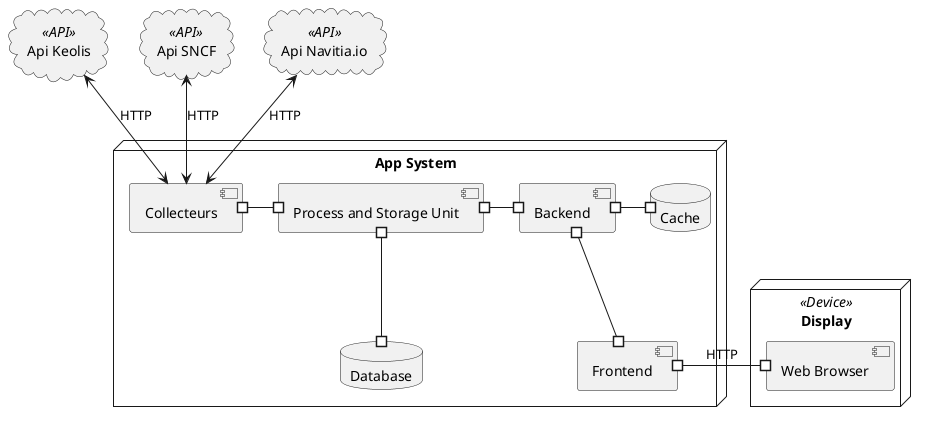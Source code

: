 @startuml
node "Display" <<Device>> as Display {
 component "Web Browser" as Browser {
 }
}

    node "App System" as Docker {
                component Backend as NestJS {
                }

                component "Process and Storage Unit" as SUpro{
                }
                database Cache{
                }

                database Database {
                }
                component Collecteurs {
                }
                component Frontend {
                }


    }

cloud "Api Keolis" <<API>> as keo{
}
cloud "Api SNCF" <<API>> as SNCF{
}
cloud "Api Navitia.io" <<API>> as Nav{
}


Frontend #-# Browser : HTTP
NestJS #-# Cache
Collecteurs #-# SUpro
SUpro #--# Database
SUpro #-# NestJS
NestJS #--# Frontend

keo <-->  Collecteurs: HTTP
SNCF <-->  Collecteurs: HTTP
Nav  <--> Collecteurs : HTTP

@enduml
